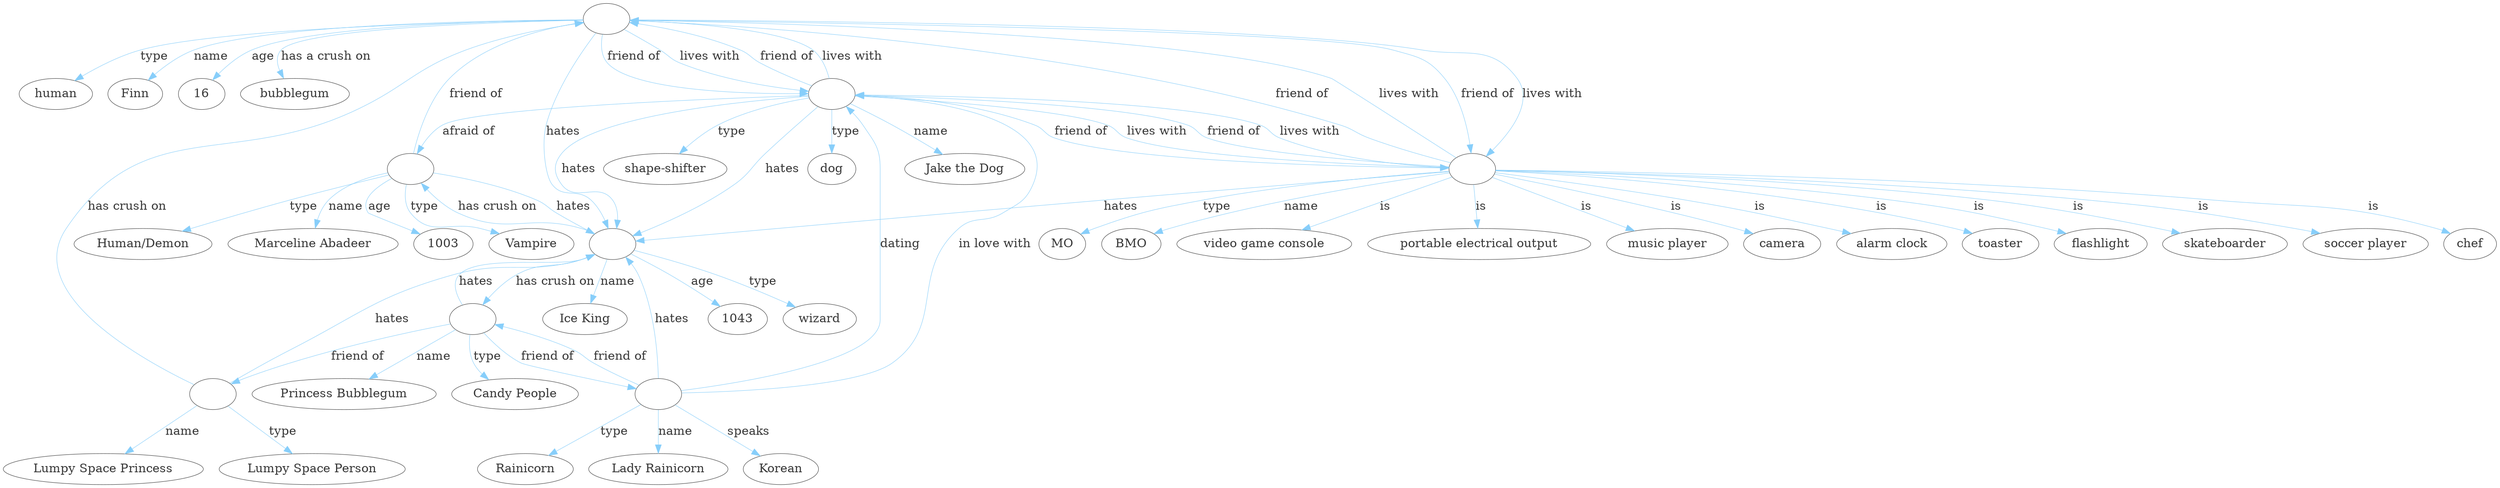 digraph {
  graph [
  ];
  node [
    style = "", fontsize = "14", fontcolor="grey22", color = "grey22", penwidth="0.5"
  ]
  edge [
    color="lightskyblue", fontcolor="grey22", penwidth="0.5", fontsize="14"
  ]
  finn [label="", image="finn.png"]
  "finn" -> "human"[label="type"]
  "finn" -> "Finn"[label="name"]
  "finn" -> "16"[label="age"]
  "finn" -> "bubblegum"[label="has a crush on"]
  "finn" -> "jake"[label="friend of"]
  "finn" -> "bmo"[label="friend of"]
  "finn" -> "jake"[label="lives with"]
  "finn" -> "bmo"[label="lives with"]
  "finn" -> "ice-king"[label="hates"]

  jake [label="", image="jake.png"]
  "jake" -> "dog"[label="type"]
  "jake" -> "shape-shifter"[label="type"]
  "jake" -> "Jake the Dog"[label="name"]
  "jake" -> "finn"[label="friend of"]
  "jake" -> "bmo"[label="friend of"]
  "jake" -> "finn"[label="lives with"]
  "jake" -> "bmo"[label="lives with"]
  "jake" -> "ice-king"[label="hates"]
  "jake" -> "marceline-abadeer"[label="afraid of"]
  "jake" -> "ice-king"[label="hates"]

  bmo [label="", image="bmo.png"]
  "bmo" -> "MO"[label="type"]
  "bmo" -> "BMO"[label="name"]
  "bmo" -> "finn"[label="friend of"]
  "bmo" -> "jake"[label="friend of"]
  "bmo" -> "finn"[label="lives with"]
  "bmo" -> "jake"[label="lives with"]
  "bmo" -> "video game console"[label="is"]
  "bmo" -> "portable electrical output"[label="is"]
  "bmo" -> "music player"[label="is"]
  "bmo" -> "camera"[label="is"]
  "bmo" -> "alarm clock"[label="is"]
  "bmo" -> "toaster"[label="is"]
  "bmo" -> "flashlight"[label="is"]
  "bmo" -> "skateboarder"[label="is"]
  "bmo" -> "soccer player"[label="is"]
  "bmo" -> "chef"[label="is"]
  "bmo" -> "ice-king"[label="hates"]

  "princess-bubblegum" [label="", image="princess-bubblegum.png"]
  "princess-bubblegum" -> "Candy People"[label="type"];
  "princess-bubblegum" -> "Princess Bubblegum"[label="name"];
  "princess-bubblegum" -> "lady-rainicorn"[label="friend of"];
  "princess-bubblegum" -> "lumpy-space-princess"[label="friend of"];
  "princess-bubblegum" -> "ice-king"[label="hates"];

  "ice-king" [label="", image="ice-king.png"]
  "ice-king" -> "wizard"[label="type"]
  "ice-king" -> "Ice King"[label="name"]
  "ice-king" -> "1043"[label="age"]
  "ice-king" -> "marceline-abadeer"[label="has crush on"]
  "ice-king" -> "princess-bubblegum"[label="has crush on"]

  "lumpy-space-princess" [label="", image="lumpy-space-princess.png"]
  "lumpy-space-princess" -> "Lumpy Space Person"[label="type"]
  "lumpy-space-princess" -> "Lumpy Space Princess"[label="name"]
  "lumpy-space-princess" -> "finn"[label="has crush on"]
  "lumpy-space-princess" -> "ice-king"[label="hates"]

  "lady-rainicorn" [label="", image="lady-rainicorn.png"]
  "lady-rainicorn" -> "Rainicorn"[label="type"]
  "lady-rainicorn" -> "Lady Rainicorn"[label="name"]
  "lady-rainicorn" -> "jake"[label="in love with"]
  "lady-rainicorn" -> "princess-bubblegum"[label="friend of"]
  "lady-rainicorn" -> "jake"[label="dating"]
  "lady-rainicorn" -> "Korean"[label="speaks"]
  "lady-rainicorn" -> "ice-king"[label="hates"]

  "marceline-abadeer" [label="", image="marceline.png"]
  "marceline-abadeer" -> "Vampire"[label="type"]
  "marceline-abadeer" -> "Human/Demon"[label="type"]
  "marceline-abadeer" -> "Marceline Abadeer"[label="name"]
  "marceline-abadeer" -> "1003"[label="age"]
  "marceline-abadeer" -> "finn"[label="friend of"]
  "marceline-abadeer" -> "ice-king"[label="hates"]
}

/* sudo apt-get install graphviz */
/* dot -Tpng input.dot > adventure-graph.png */
